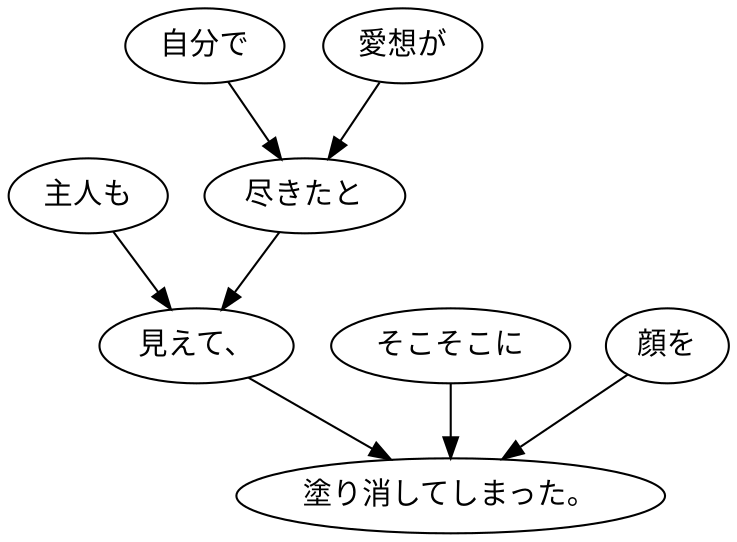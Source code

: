 digraph graph1341 {
	node0 [label="主人も"];
	node1 [label="自分で"];
	node2 [label="愛想が"];
	node3 [label="尽きたと"];
	node4 [label="見えて、"];
	node5 [label="そこそこに"];
	node6 [label="顔を"];
	node7 [label="塗り消してしまった。"];
	node0 -> node4;
	node1 -> node3;
	node2 -> node3;
	node3 -> node4;
	node4 -> node7;
	node5 -> node7;
	node6 -> node7;
}
